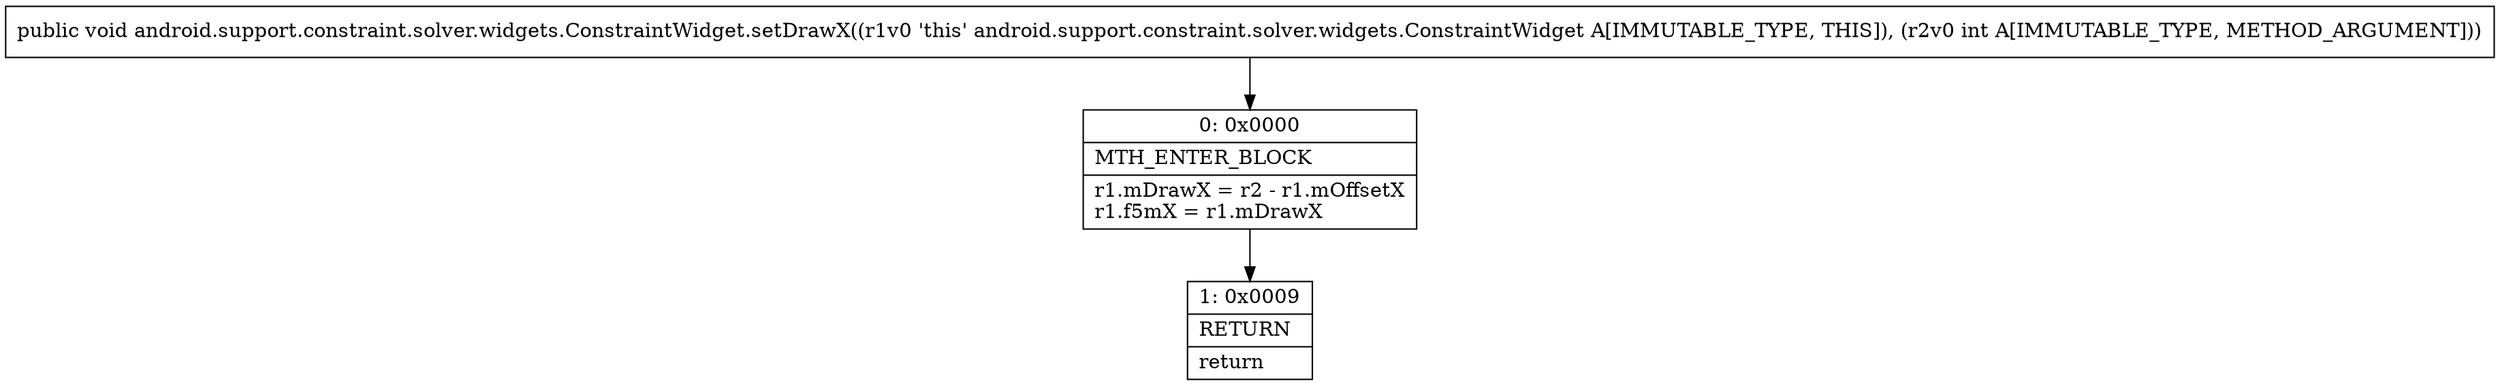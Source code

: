 digraph "CFG forandroid.support.constraint.solver.widgets.ConstraintWidget.setDrawX(I)V" {
Node_0 [shape=record,label="{0\:\ 0x0000|MTH_ENTER_BLOCK\l|r1.mDrawX = r2 \- r1.mOffsetX\lr1.f5mX = r1.mDrawX\l}"];
Node_1 [shape=record,label="{1\:\ 0x0009|RETURN\l|return\l}"];
MethodNode[shape=record,label="{public void android.support.constraint.solver.widgets.ConstraintWidget.setDrawX((r1v0 'this' android.support.constraint.solver.widgets.ConstraintWidget A[IMMUTABLE_TYPE, THIS]), (r2v0 int A[IMMUTABLE_TYPE, METHOD_ARGUMENT])) }"];
MethodNode -> Node_0;
Node_0 -> Node_1;
}

